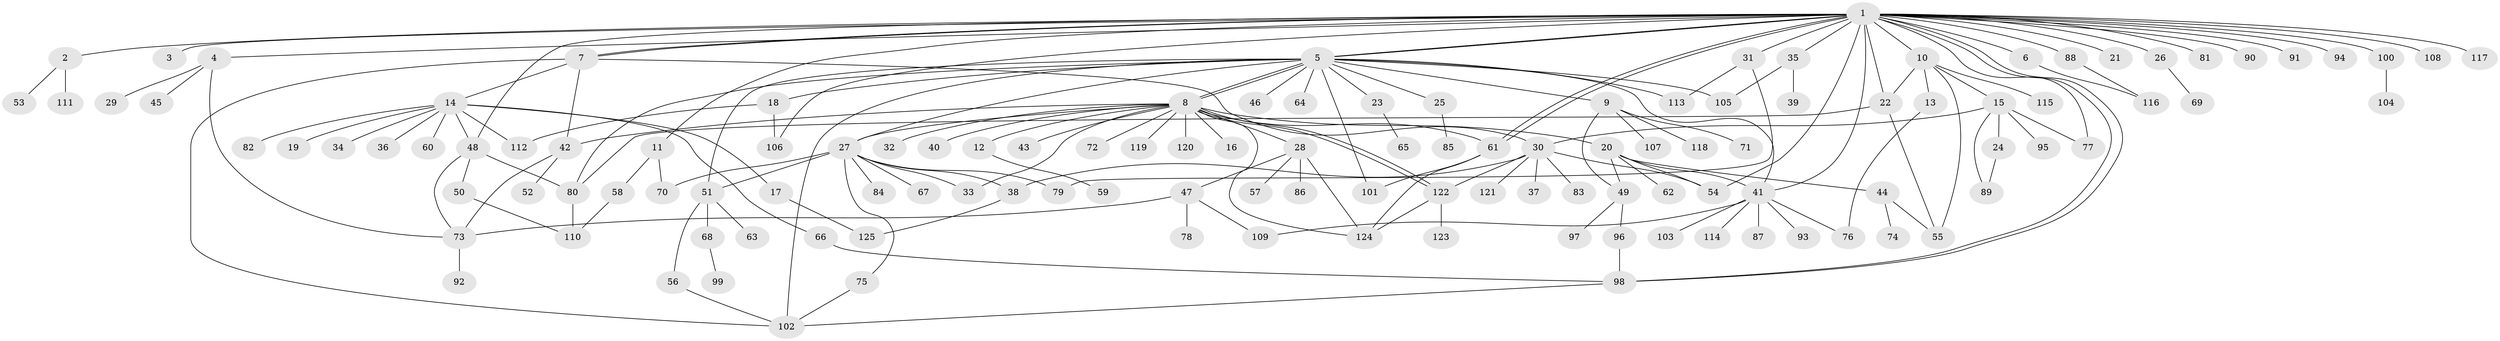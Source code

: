 // Generated by graph-tools (version 1.1) at 2025/26/03/09/25 03:26:07]
// undirected, 125 vertices, 176 edges
graph export_dot {
graph [start="1"]
  node [color=gray90,style=filled];
  1;
  2;
  3;
  4;
  5;
  6;
  7;
  8;
  9;
  10;
  11;
  12;
  13;
  14;
  15;
  16;
  17;
  18;
  19;
  20;
  21;
  22;
  23;
  24;
  25;
  26;
  27;
  28;
  29;
  30;
  31;
  32;
  33;
  34;
  35;
  36;
  37;
  38;
  39;
  40;
  41;
  42;
  43;
  44;
  45;
  46;
  47;
  48;
  49;
  50;
  51;
  52;
  53;
  54;
  55;
  56;
  57;
  58;
  59;
  60;
  61;
  62;
  63;
  64;
  65;
  66;
  67;
  68;
  69;
  70;
  71;
  72;
  73;
  74;
  75;
  76;
  77;
  78;
  79;
  80;
  81;
  82;
  83;
  84;
  85;
  86;
  87;
  88;
  89;
  90;
  91;
  92;
  93;
  94;
  95;
  96;
  97;
  98;
  99;
  100;
  101;
  102;
  103;
  104;
  105;
  106;
  107;
  108;
  109;
  110;
  111;
  112;
  113;
  114;
  115;
  116;
  117;
  118;
  119;
  120;
  121;
  122;
  123;
  124;
  125;
  1 -- 2;
  1 -- 3;
  1 -- 4;
  1 -- 5;
  1 -- 5;
  1 -- 6;
  1 -- 7;
  1 -- 7;
  1 -- 10;
  1 -- 11;
  1 -- 21;
  1 -- 22;
  1 -- 26;
  1 -- 31;
  1 -- 35;
  1 -- 41;
  1 -- 48;
  1 -- 54;
  1 -- 61;
  1 -- 61;
  1 -- 77;
  1 -- 81;
  1 -- 88;
  1 -- 90;
  1 -- 91;
  1 -- 94;
  1 -- 98;
  1 -- 98;
  1 -- 100;
  1 -- 106;
  1 -- 108;
  1 -- 117;
  2 -- 53;
  2 -- 111;
  4 -- 29;
  4 -- 45;
  4 -- 73;
  5 -- 8;
  5 -- 8;
  5 -- 9;
  5 -- 18;
  5 -- 23;
  5 -- 25;
  5 -- 27;
  5 -- 41;
  5 -- 46;
  5 -- 51;
  5 -- 64;
  5 -- 80;
  5 -- 101;
  5 -- 102;
  5 -- 105;
  5 -- 113;
  6 -- 116;
  7 -- 14;
  7 -- 30;
  7 -- 42;
  7 -- 102;
  8 -- 12;
  8 -- 16;
  8 -- 20;
  8 -- 27;
  8 -- 28;
  8 -- 32;
  8 -- 33;
  8 -- 40;
  8 -- 42;
  8 -- 43;
  8 -- 61;
  8 -- 72;
  8 -- 119;
  8 -- 120;
  8 -- 122;
  8 -- 122;
  8 -- 124;
  9 -- 49;
  9 -- 71;
  9 -- 107;
  9 -- 118;
  10 -- 13;
  10 -- 15;
  10 -- 22;
  10 -- 55;
  10 -- 115;
  11 -- 58;
  11 -- 70;
  12 -- 59;
  13 -- 76;
  14 -- 17;
  14 -- 19;
  14 -- 34;
  14 -- 36;
  14 -- 48;
  14 -- 60;
  14 -- 66;
  14 -- 82;
  14 -- 112;
  15 -- 24;
  15 -- 30;
  15 -- 77;
  15 -- 89;
  15 -- 95;
  17 -- 125;
  18 -- 106;
  18 -- 112;
  20 -- 41;
  20 -- 44;
  20 -- 49;
  20 -- 54;
  20 -- 62;
  22 -- 55;
  22 -- 80;
  23 -- 65;
  24 -- 89;
  25 -- 85;
  26 -- 69;
  27 -- 33;
  27 -- 38;
  27 -- 51;
  27 -- 67;
  27 -- 70;
  27 -- 75;
  27 -- 79;
  27 -- 84;
  28 -- 47;
  28 -- 57;
  28 -- 86;
  28 -- 124;
  30 -- 37;
  30 -- 38;
  30 -- 54;
  30 -- 83;
  30 -- 121;
  30 -- 122;
  31 -- 79;
  31 -- 113;
  35 -- 39;
  35 -- 105;
  38 -- 125;
  41 -- 76;
  41 -- 87;
  41 -- 93;
  41 -- 103;
  41 -- 109;
  41 -- 114;
  42 -- 52;
  42 -- 73;
  44 -- 55;
  44 -- 74;
  47 -- 73;
  47 -- 78;
  47 -- 109;
  48 -- 50;
  48 -- 73;
  48 -- 80;
  49 -- 96;
  49 -- 97;
  50 -- 110;
  51 -- 56;
  51 -- 63;
  51 -- 68;
  56 -- 102;
  58 -- 110;
  61 -- 101;
  61 -- 124;
  66 -- 98;
  68 -- 99;
  73 -- 92;
  75 -- 102;
  80 -- 110;
  88 -- 116;
  96 -- 98;
  98 -- 102;
  100 -- 104;
  122 -- 123;
  122 -- 124;
}
